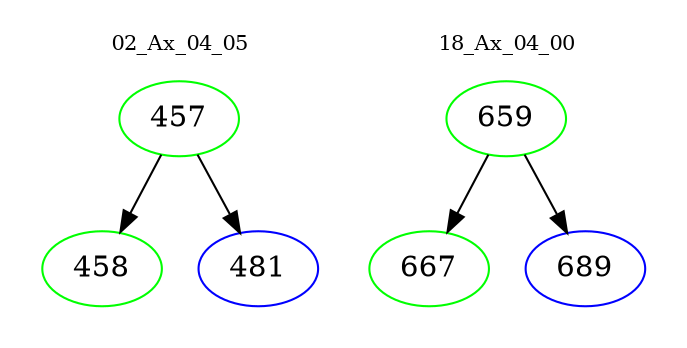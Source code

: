 digraph{
subgraph cluster_0 {
color = white
label = "02_Ax_04_05";
fontsize=10;
T0_457 [label="457", color="green"]
T0_457 -> T0_458 [color="black"]
T0_458 [label="458", color="green"]
T0_457 -> T0_481 [color="black"]
T0_481 [label="481", color="blue"]
}
subgraph cluster_1 {
color = white
label = "18_Ax_04_00";
fontsize=10;
T1_659 [label="659", color="green"]
T1_659 -> T1_667 [color="black"]
T1_667 [label="667", color="green"]
T1_659 -> T1_689 [color="black"]
T1_689 [label="689", color="blue"]
}
}
